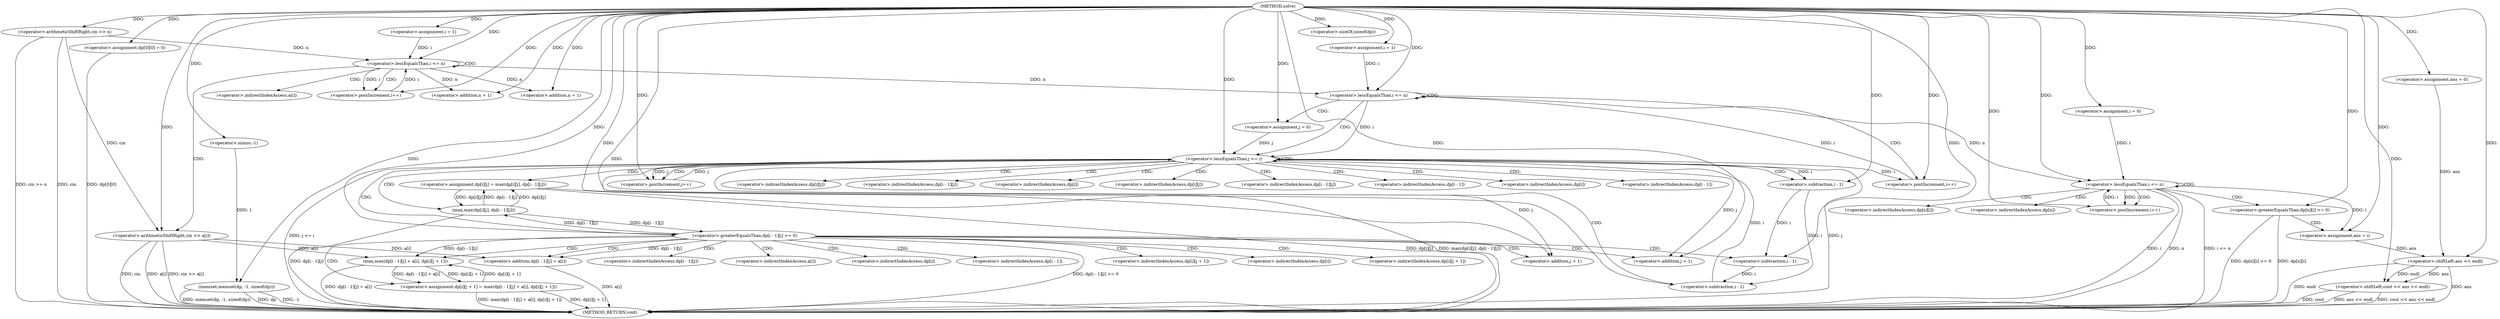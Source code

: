 digraph "solve" {  
"1000274" [label = "(METHOD,solve)" ]
"1000426" [label = "(METHOD_RETURN,void)" ]
"1000277" [label = "(<operator>.arithmeticShiftRight,cin >> n)" ]
"1000305" [label = "(memset,memset(dp, -1, sizeof(dp)))" ]
"1000311" [label = "(<operator>.assignment,dp[0][0] = 0)" ]
"1000397" [label = "(<operator>.assignment,ans = 0)" ]
"1000421" [label = "(<operator>.shiftLeft,cout << ans << endl)" ]
"1000283" [label = "(<operator>.assignment,i = 1)" ]
"1000286" [label = "(<operator>.lessEqualsThan,i <= n)" ]
"1000289" [label = "(<operator>.postIncrement,i++)" ]
"1000291" [label = "(<operator>.arithmeticShiftRight,cin >> a[i])" ]
"1000320" [label = "(<operator>.assignment,i = 1)" ]
"1000323" [label = "(<operator>.lessEqualsThan,i <= n)" ]
"1000326" [label = "(<operator>.postIncrement,i++)" ]
"1000402" [label = "(<operator>.assignment,i = 0)" ]
"1000405" [label = "(<operator>.lessEqualsThan,i <= n)" ]
"1000408" [label = "(<operator>.postIncrement,i++)" ]
"1000302" [label = "(<operator>.addition,n + 1)" ]
"1000307" [label = "(<operator>.minus,-1)" ]
"1000309" [label = "(<operator>.sizeOf,sizeof(dp))" ]
"1000411" [label = "(<operator>.greaterEqualsThan,dp[n][i] >= 0)" ]
"1000418" [label = "(<operator>.assignment,ans = i)" ]
"1000423" [label = "(<operator>.shiftLeft,ans << endl)" ]
"1000299" [label = "(<operator>.addition,n + 1)" ]
"1000331" [label = "(<operator>.assignment,j = 0)" ]
"1000334" [label = "(<operator>.lessEqualsThan,j <= i)" ]
"1000337" [label = "(<operator>.postIncrement,j++)" ]
"1000377" [label = "(<operator>.assignment,dp[i][j] = max(dp[i][j], dp[i - 1][j]))" ]
"1000341" [label = "(<operator>.greaterEqualsThan,dp[i - 1][j] >= 0)" ]
"1000350" [label = "(<operator>.assignment,dp[i][j + 1] = max(dp[i - 1][j] + a[i], dp[i][j + 1]))" ]
"1000383" [label = "(max,max(dp[i][j], dp[i - 1][j]))" ]
"1000358" [label = "(max,max(dp[i - 1][j] + a[i], dp[i][j + 1]))" ]
"1000355" [label = "(<operator>.addition,j + 1)" ]
"1000359" [label = "(<operator>.addition,dp[i - 1][j] + a[i])" ]
"1000345" [label = "(<operator>.subtraction,i - 1)" ]
"1000374" [label = "(<operator>.addition,j + 1)" ]
"1000392" [label = "(<operator>.subtraction,i - 1)" ]
"1000363" [label = "(<operator>.subtraction,i - 1)" ]
"1000293" [label = "(<operator>.indirectIndexAccess,a[i])" ]
"1000412" [label = "(<operator>.indirectIndexAccess,dp[n][i])" ]
"1000413" [label = "(<operator>.indirectIndexAccess,dp[n])" ]
"1000378" [label = "(<operator>.indirectIndexAccess,dp[i][j])" ]
"1000342" [label = "(<operator>.indirectIndexAccess,dp[i - 1][j])" ]
"1000351" [label = "(<operator>.indirectIndexAccess,dp[i][j + 1])" ]
"1000379" [label = "(<operator>.indirectIndexAccess,dp[i])" ]
"1000384" [label = "(<operator>.indirectIndexAccess,dp[i][j])" ]
"1000389" [label = "(<operator>.indirectIndexAccess,dp[i - 1][j])" ]
"1000343" [label = "(<operator>.indirectIndexAccess,dp[i - 1])" ]
"1000352" [label = "(<operator>.indirectIndexAccess,dp[i])" ]
"1000370" [label = "(<operator>.indirectIndexAccess,dp[i][j + 1])" ]
"1000385" [label = "(<operator>.indirectIndexAccess,dp[i])" ]
"1000390" [label = "(<operator>.indirectIndexAccess,dp[i - 1])" ]
"1000360" [label = "(<operator>.indirectIndexAccess,dp[i - 1][j])" ]
"1000367" [label = "(<operator>.indirectIndexAccess,a[i])" ]
"1000371" [label = "(<operator>.indirectIndexAccess,dp[i])" ]
"1000361" [label = "(<operator>.indirectIndexAccess,dp[i - 1])" ]
  "1000277" -> "1000426"  [ label = "DDG: cin"] 
  "1000277" -> "1000426"  [ label = "DDG: cin >> n"] 
  "1000305" -> "1000426"  [ label = "DDG: dp"] 
  "1000305" -> "1000426"  [ label = "DDG: -1"] 
  "1000305" -> "1000426"  [ label = "DDG: memset(dp, -1, sizeof(dp))"] 
  "1000311" -> "1000426"  [ label = "DDG: dp[0][0]"] 
  "1000405" -> "1000426"  [ label = "DDG: i"] 
  "1000405" -> "1000426"  [ label = "DDG: n"] 
  "1000405" -> "1000426"  [ label = "DDG: i <= n"] 
  "1000423" -> "1000426"  [ label = "DDG: ans"] 
  "1000421" -> "1000426"  [ label = "DDG: ans << endl"] 
  "1000421" -> "1000426"  [ label = "DDG: cout << ans << endl"] 
  "1000411" -> "1000426"  [ label = "DDG: dp[n][i]"] 
  "1000411" -> "1000426"  [ label = "DDG: dp[n][i] >= 0"] 
  "1000334" -> "1000426"  [ label = "DDG: j"] 
  "1000334" -> "1000426"  [ label = "DDG: j <= i"] 
  "1000341" -> "1000426"  [ label = "DDG: dp[i - 1][j] >= 0"] 
  "1000350" -> "1000426"  [ label = "DDG: dp[i][j + 1]"] 
  "1000359" -> "1000426"  [ label = "DDG: a[i]"] 
  "1000358" -> "1000426"  [ label = "DDG: dp[i - 1][j] + a[i]"] 
  "1000350" -> "1000426"  [ label = "DDG: max(dp[i - 1][j] + a[i], dp[i][j + 1])"] 
  "1000377" -> "1000426"  [ label = "DDG: dp[i][j]"] 
  "1000383" -> "1000426"  [ label = "DDG: dp[i - 1][j]"] 
  "1000377" -> "1000426"  [ label = "DDG: max(dp[i][j], dp[i - 1][j])"] 
  "1000291" -> "1000426"  [ label = "DDG: cin"] 
  "1000291" -> "1000426"  [ label = "DDG: a[i]"] 
  "1000291" -> "1000426"  [ label = "DDG: cin >> a[i]"] 
  "1000421" -> "1000426"  [ label = "DDG: cout"] 
  "1000423" -> "1000426"  [ label = "DDG: endl"] 
  "1000274" -> "1000311"  [ label = "DDG: "] 
  "1000274" -> "1000397"  [ label = "DDG: "] 
  "1000274" -> "1000277"  [ label = "DDG: "] 
  "1000274" -> "1000283"  [ label = "DDG: "] 
  "1000274" -> "1000305"  [ label = "DDG: "] 
  "1000307" -> "1000305"  [ label = "DDG: 1"] 
  "1000274" -> "1000320"  [ label = "DDG: "] 
  "1000274" -> "1000402"  [ label = "DDG: "] 
  "1000274" -> "1000421"  [ label = "DDG: "] 
  "1000423" -> "1000421"  [ label = "DDG: ans"] 
  "1000423" -> "1000421"  [ label = "DDG: endl"] 
  "1000283" -> "1000286"  [ label = "DDG: i"] 
  "1000289" -> "1000286"  [ label = "DDG: i"] 
  "1000274" -> "1000286"  [ label = "DDG: "] 
  "1000277" -> "1000286"  [ label = "DDG: n"] 
  "1000286" -> "1000289"  [ label = "DDG: i"] 
  "1000274" -> "1000289"  [ label = "DDG: "] 
  "1000277" -> "1000291"  [ label = "DDG: cin"] 
  "1000274" -> "1000291"  [ label = "DDG: "] 
  "1000274" -> "1000302"  [ label = "DDG: "] 
  "1000286" -> "1000302"  [ label = "DDG: n"] 
  "1000274" -> "1000307"  [ label = "DDG: "] 
  "1000274" -> "1000309"  [ label = "DDG: "] 
  "1000320" -> "1000323"  [ label = "DDG: i"] 
  "1000326" -> "1000323"  [ label = "DDG: i"] 
  "1000274" -> "1000323"  [ label = "DDG: "] 
  "1000286" -> "1000323"  [ label = "DDG: n"] 
  "1000334" -> "1000326"  [ label = "DDG: i"] 
  "1000274" -> "1000326"  [ label = "DDG: "] 
  "1000402" -> "1000405"  [ label = "DDG: i"] 
  "1000408" -> "1000405"  [ label = "DDG: i"] 
  "1000274" -> "1000405"  [ label = "DDG: "] 
  "1000323" -> "1000405"  [ label = "DDG: n"] 
  "1000405" -> "1000408"  [ label = "DDG: i"] 
  "1000274" -> "1000408"  [ label = "DDG: "] 
  "1000405" -> "1000418"  [ label = "DDG: i"] 
  "1000274" -> "1000418"  [ label = "DDG: "] 
  "1000397" -> "1000423"  [ label = "DDG: ans"] 
  "1000418" -> "1000423"  [ label = "DDG: ans"] 
  "1000274" -> "1000423"  [ label = "DDG: "] 
  "1000286" -> "1000299"  [ label = "DDG: n"] 
  "1000274" -> "1000299"  [ label = "DDG: "] 
  "1000274" -> "1000331"  [ label = "DDG: "] 
  "1000274" -> "1000411"  [ label = "DDG: "] 
  "1000331" -> "1000334"  [ label = "DDG: j"] 
  "1000337" -> "1000334"  [ label = "DDG: j"] 
  "1000274" -> "1000334"  [ label = "DDG: "] 
  "1000323" -> "1000334"  [ label = "DDG: i"] 
  "1000392" -> "1000334"  [ label = "DDG: i"] 
  "1000334" -> "1000337"  [ label = "DDG: j"] 
  "1000274" -> "1000337"  [ label = "DDG: "] 
  "1000383" -> "1000377"  [ label = "DDG: dp[i - 1][j]"] 
  "1000383" -> "1000377"  [ label = "DDG: dp[i][j]"] 
  "1000358" -> "1000350"  [ label = "DDG: dp[i][j + 1]"] 
  "1000358" -> "1000350"  [ label = "DDG: dp[i - 1][j] + a[i]"] 
  "1000383" -> "1000341"  [ label = "DDG: dp[i - 1][j]"] 
  "1000274" -> "1000341"  [ label = "DDG: "] 
  "1000377" -> "1000383"  [ label = "DDG: dp[i][j]"] 
  "1000341" -> "1000383"  [ label = "DDG: dp[i - 1][j]"] 
  "1000341" -> "1000358"  [ label = "DDG: dp[i - 1][j]"] 
  "1000291" -> "1000358"  [ label = "DDG: a[i]"] 
  "1000350" -> "1000358"  [ label = "DDG: dp[i][j + 1]"] 
  "1000334" -> "1000355"  [ label = "DDG: j"] 
  "1000274" -> "1000355"  [ label = "DDG: "] 
  "1000341" -> "1000359"  [ label = "DDG: dp[i - 1][j]"] 
  "1000291" -> "1000359"  [ label = "DDG: a[i]"] 
  "1000334" -> "1000345"  [ label = "DDG: i"] 
  "1000274" -> "1000345"  [ label = "DDG: "] 
  "1000274" -> "1000374"  [ label = "DDG: "] 
  "1000334" -> "1000374"  [ label = "DDG: j"] 
  "1000345" -> "1000392"  [ label = "DDG: i"] 
  "1000363" -> "1000392"  [ label = "DDG: i"] 
  "1000274" -> "1000392"  [ label = "DDG: "] 
  "1000345" -> "1000363"  [ label = "DDG: i"] 
  "1000274" -> "1000363"  [ label = "DDG: "] 
  "1000286" -> "1000286"  [ label = "CDG: "] 
  "1000286" -> "1000293"  [ label = "CDG: "] 
  "1000286" -> "1000291"  [ label = "CDG: "] 
  "1000286" -> "1000289"  [ label = "CDG: "] 
  "1000323" -> "1000323"  [ label = "CDG: "] 
  "1000323" -> "1000326"  [ label = "CDG: "] 
  "1000323" -> "1000331"  [ label = "CDG: "] 
  "1000323" -> "1000334"  [ label = "CDG: "] 
  "1000405" -> "1000405"  [ label = "CDG: "] 
  "1000405" -> "1000413"  [ label = "CDG: "] 
  "1000405" -> "1000412"  [ label = "CDG: "] 
  "1000405" -> "1000408"  [ label = "CDG: "] 
  "1000405" -> "1000411"  [ label = "CDG: "] 
  "1000411" -> "1000418"  [ label = "CDG: "] 
  "1000334" -> "1000341"  [ label = "CDG: "] 
  "1000334" -> "1000389"  [ label = "CDG: "] 
  "1000334" -> "1000342"  [ label = "CDG: "] 
  "1000334" -> "1000379"  [ label = "CDG: "] 
  "1000334" -> "1000337"  [ label = "CDG: "] 
  "1000334" -> "1000345"  [ label = "CDG: "] 
  "1000334" -> "1000392"  [ label = "CDG: "] 
  "1000334" -> "1000385"  [ label = "CDG: "] 
  "1000334" -> "1000384"  [ label = "CDG: "] 
  "1000334" -> "1000377"  [ label = "CDG: "] 
  "1000334" -> "1000383"  [ label = "CDG: "] 
  "1000334" -> "1000390"  [ label = "CDG: "] 
  "1000334" -> "1000378"  [ label = "CDG: "] 
  "1000334" -> "1000343"  [ label = "CDG: "] 
  "1000334" -> "1000334"  [ label = "CDG: "] 
  "1000341" -> "1000367"  [ label = "CDG: "] 
  "1000341" -> "1000350"  [ label = "CDG: "] 
  "1000341" -> "1000370"  [ label = "CDG: "] 
  "1000341" -> "1000359"  [ label = "CDG: "] 
  "1000341" -> "1000371"  [ label = "CDG: "] 
  "1000341" -> "1000360"  [ label = "CDG: "] 
  "1000341" -> "1000351"  [ label = "CDG: "] 
  "1000341" -> "1000363"  [ label = "CDG: "] 
  "1000341" -> "1000355"  [ label = "CDG: "] 
  "1000341" -> "1000361"  [ label = "CDG: "] 
  "1000341" -> "1000374"  [ label = "CDG: "] 
  "1000341" -> "1000358"  [ label = "CDG: "] 
  "1000341" -> "1000352"  [ label = "CDG: "] 
}
